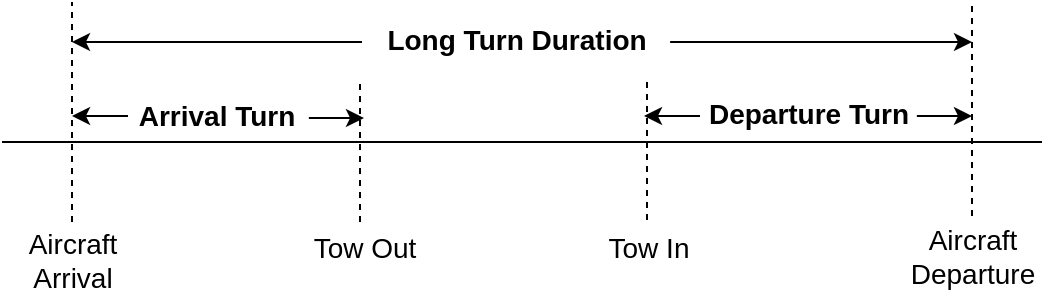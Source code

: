 <mxfile version="13.9.9" type="device"><diagram id="FplIPBPw-qtUawjpbSA_" name="Page-1"><mxGraphModel dx="460" dy="784" grid="1" gridSize="10" guides="1" tooltips="1" connect="1" arrows="1" fold="1" page="1" pageScale="1" pageWidth="827" pageHeight="1169" math="0" shadow="0"><root><mxCell id="0"/><mxCell id="1" parent="0"/><mxCell id="JYbM2F0dmnRem2g5G_Ni-1" value="" style="endArrow=none;startArrow=classic;html=1;jumpStyle=gap;endFill=0;entryX=0;entryY=0.55;entryDx=0;entryDy=0;entryPerimeter=0;" edge="1" parent="1"><mxGeometry width="50" height="50" relative="1" as="geometry"><mxPoint x="175" y="430" as="sourcePoint"/><mxPoint x="320" y="430" as="targetPoint"/></mxGeometry></mxCell><mxCell id="JYbM2F0dmnRem2g5G_Ni-2" value="Long Turn Duration" style="text;html=1;align=center;verticalAlign=middle;resizable=0;points=[];autosize=1;fontSize=14;fontStyle=1" vertex="1" parent="1"><mxGeometry x="322" y="419" width="150" height="20" as="geometry"/></mxCell><mxCell id="JYbM2F0dmnRem2g5G_Ni-3" value="" style="endArrow=none;html=1;fontSize=14;" edge="1" parent="1"><mxGeometry width="50" height="50" relative="1" as="geometry"><mxPoint x="140" y="480" as="sourcePoint"/><mxPoint x="660" y="480" as="targetPoint"/></mxGeometry></mxCell><mxCell id="JYbM2F0dmnRem2g5G_Ni-4" value="" style="endArrow=none;html=1;fontSize=14;dashed=1;endFill=0;" edge="1" parent="1"><mxGeometry width="50" height="50" relative="1" as="geometry"><mxPoint x="175" y="520" as="sourcePoint"/><mxPoint x="175" y="410" as="targetPoint"/></mxGeometry></mxCell><mxCell id="JYbM2F0dmnRem2g5G_Ni-5" value="Aircraft &lt;br&gt;Arrival" style="text;html=1;align=center;verticalAlign=middle;resizable=0;points=[];autosize=1;fontSize=14;fontStyle=0" vertex="1" parent="1"><mxGeometry x="145" y="519" width="60" height="40" as="geometry"/></mxCell><mxCell id="JYbM2F0dmnRem2g5G_Ni-6" value="" style="endArrow=none;html=1;fontSize=14;endFill=0;dashed=1;" edge="1" parent="1"><mxGeometry width="50" height="50" relative="1" as="geometry"><mxPoint x="625" y="517" as="sourcePoint"/><mxPoint x="625" y="410" as="targetPoint"/></mxGeometry></mxCell><mxCell id="JYbM2F0dmnRem2g5G_Ni-7" value="Aircraft &lt;br&gt;Departure" style="text;html=1;align=center;verticalAlign=middle;resizable=0;points=[];autosize=1;fontSize=14;fontStyle=0" vertex="1" parent="1"><mxGeometry x="585" y="517" width="80" height="40" as="geometry"/></mxCell><mxCell id="JYbM2F0dmnRem2g5G_Ni-9" value="" style="endArrow=none;startArrow=classic;html=1;jumpStyle=gap;endFill=0;entryX=1.027;entryY=0.55;entryDx=0;entryDy=0;entryPerimeter=0;" edge="1" parent="1"><mxGeometry width="50" height="50" relative="1" as="geometry"><mxPoint x="625" y="430" as="sourcePoint"/><mxPoint x="474.05" y="430" as="targetPoint"/></mxGeometry></mxCell><mxCell id="JYbM2F0dmnRem2g5G_Ni-10" value="" style="endArrow=none;startArrow=classic;html=1;jumpStyle=gap;endFill=0;entryX=0;entryY=0.5;entryDx=0;entryDy=0;entryPerimeter=0;" edge="1" parent="1"><mxGeometry width="50" height="50" relative="1" as="geometry"><mxPoint x="175" y="467" as="sourcePoint"/><mxPoint x="203" y="467" as="targetPoint"/></mxGeometry></mxCell><mxCell id="JYbM2F0dmnRem2g5G_Ni-11" value="Arrival Turn" style="text;html=1;align=center;verticalAlign=middle;resizable=0;points=[];autosize=1;fontSize=14;fontStyle=1" vertex="1" parent="1"><mxGeometry x="202" y="457" width="90" height="20" as="geometry"/></mxCell><mxCell id="JYbM2F0dmnRem2g5G_Ni-12" value="" style="endArrow=none;startArrow=classic;html=1;jumpStyle=gap;endFill=0;entryX=1.027;entryY=0.55;entryDx=0;entryDy=0;entryPerimeter=0;" edge="1" parent="1"><mxGeometry width="50" height="50" relative="1" as="geometry"><mxPoint x="321" y="468" as="sourcePoint"/><mxPoint x="293.43" y="468" as="targetPoint"/></mxGeometry></mxCell><mxCell id="JYbM2F0dmnRem2g5G_Ni-13" value="" style="endArrow=none;html=1;fontSize=14;dashed=1;endFill=0;" edge="1" parent="1"><mxGeometry width="50" height="50" relative="1" as="geometry"><mxPoint x="319" y="520" as="sourcePoint"/><mxPoint x="319" y="450" as="targetPoint"/></mxGeometry></mxCell><mxCell id="JYbM2F0dmnRem2g5G_Ni-14" value="Tow Out" style="text;html=1;align=center;verticalAlign=middle;resizable=0;points=[];autosize=1;fontSize=14;fontStyle=0" vertex="1" parent="1"><mxGeometry x="286" y="523" width="70" height="20" as="geometry"/></mxCell><mxCell id="JYbM2F0dmnRem2g5G_Ni-16" value="" style="endArrow=none;startArrow=classic;html=1;jumpStyle=gap;endFill=0;entryX=0;entryY=0.5;entryDx=0;entryDy=0;entryPerimeter=0;" edge="1" parent="1"><mxGeometry width="50" height="50" relative="1" as="geometry"><mxPoint x="461" y="467" as="sourcePoint"/><mxPoint x="489" y="467" as="targetPoint"/></mxGeometry></mxCell><mxCell id="JYbM2F0dmnRem2g5G_Ni-17" value="Departure Turn" style="text;html=1;align=center;verticalAlign=middle;resizable=0;points=[];autosize=1;fontSize=14;fontStyle=1" vertex="1" parent="1"><mxGeometry x="483" y="456" width="120" height="20" as="geometry"/></mxCell><mxCell id="JYbM2F0dmnRem2g5G_Ni-18" value="" style="endArrow=none;startArrow=classic;html=1;jumpStyle=gap;endFill=0;entryX=1.027;entryY=0.55;entryDx=0;entryDy=0;entryPerimeter=0;" edge="1" parent="1"><mxGeometry width="50" height="50" relative="1" as="geometry"><mxPoint x="625" y="467" as="sourcePoint"/><mxPoint x="597.43" y="467" as="targetPoint"/></mxGeometry></mxCell><mxCell id="JYbM2F0dmnRem2g5G_Ni-20" value="Tow In" style="text;html=1;align=center;verticalAlign=middle;resizable=0;points=[];autosize=1;fontSize=14;fontStyle=0" vertex="1" parent="1"><mxGeometry x="433" y="523" width="60" height="20" as="geometry"/></mxCell><mxCell id="JYbM2F0dmnRem2g5G_Ni-21" value="" style="endArrow=none;html=1;fontSize=14;dashed=1;endFill=0;" edge="1" parent="1"><mxGeometry width="50" height="50" relative="1" as="geometry"><mxPoint x="462.5" y="519" as="sourcePoint"/><mxPoint x="462.5" y="449" as="targetPoint"/></mxGeometry></mxCell></root></mxGraphModel></diagram></mxfile>